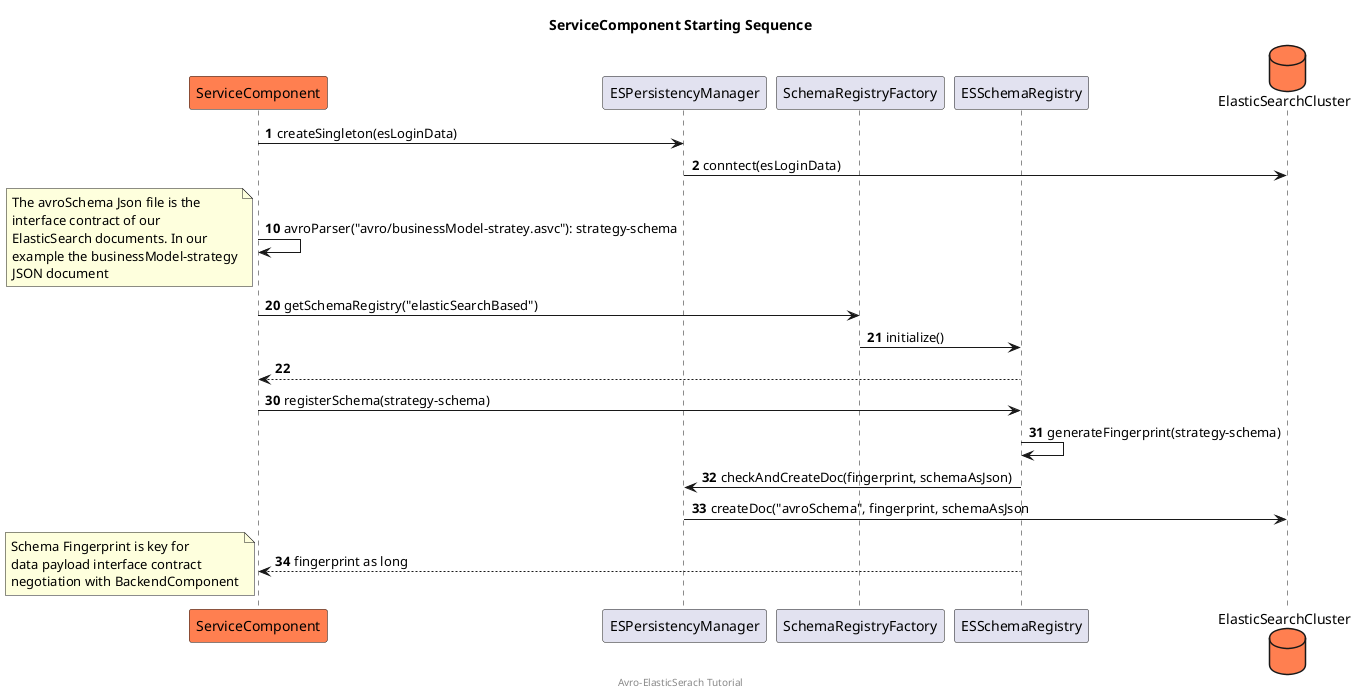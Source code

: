 @startuml
participant ServiceComponent order 10 #coral
participant ESPersistencyManager order 20
participant SchemaRegistryFactory order 30
participant ESSchemaRegistry order 40
database ElasticSearchCluster order 100  #coral

title "ServiceComponent Starting Sequence"
footer "Avro-ElasticSerach Tutorial"

autonumber 1
ServiceComponent -> ESPersistencyManager: createSingleton(esLoginData)
ESPersistencyManager -> ElasticSearchCluster: conntect(esLoginData)
autonumber 10
ServiceComponent -> ServiceComponent: avroParser("avro/businessModel-stratey.asvc"): strategy-schema
note left
The avroSchema Json file is the
interface contract of our
ElasticSearch documents. In our
example the businessModel-strategy
JSON document
end note
autonumber 20
ServiceComponent -> SchemaRegistryFactory: getSchemaRegistry("elasticSearchBased")
SchemaRegistryFactory -> ESSchemaRegistry: initialize()
ESSchemaRegistry --> ServiceComponent
autonumber 30
ServiceComponent -> ESSchemaRegistry: registerSchema(strategy-schema)
ESSchemaRegistry -> ESSchemaRegistry: generateFingerprint(strategy-schema)
ESSchemaRegistry -> ESPersistencyManager: checkAndCreateDoc(fingerprint, schemaAsJson)
ESPersistencyManager -> ElasticSearchCluster: createDoc("avroSchema", fingerprint, schemaAsJson
ESSchemaRegistry --> ServiceComponent: fingerprint as long
note left
 Schema Fingerprint is key for
 data payload interface contract
 negotiation with BackendComponent
end note
@enduml